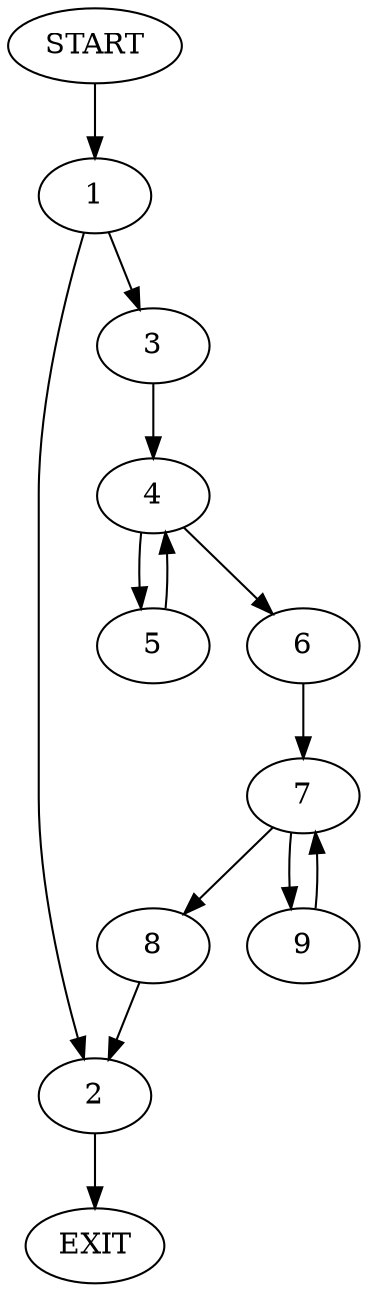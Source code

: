 digraph {
0 [label="START"]
10 [label="EXIT"]
0 -> 1
1 -> 2
1 -> 3
2 -> 10
3 -> 4
4 -> 5
4 -> 6
6 -> 7
5 -> 4
7 -> 8
7 -> 9
9 -> 7
8 -> 2
}
